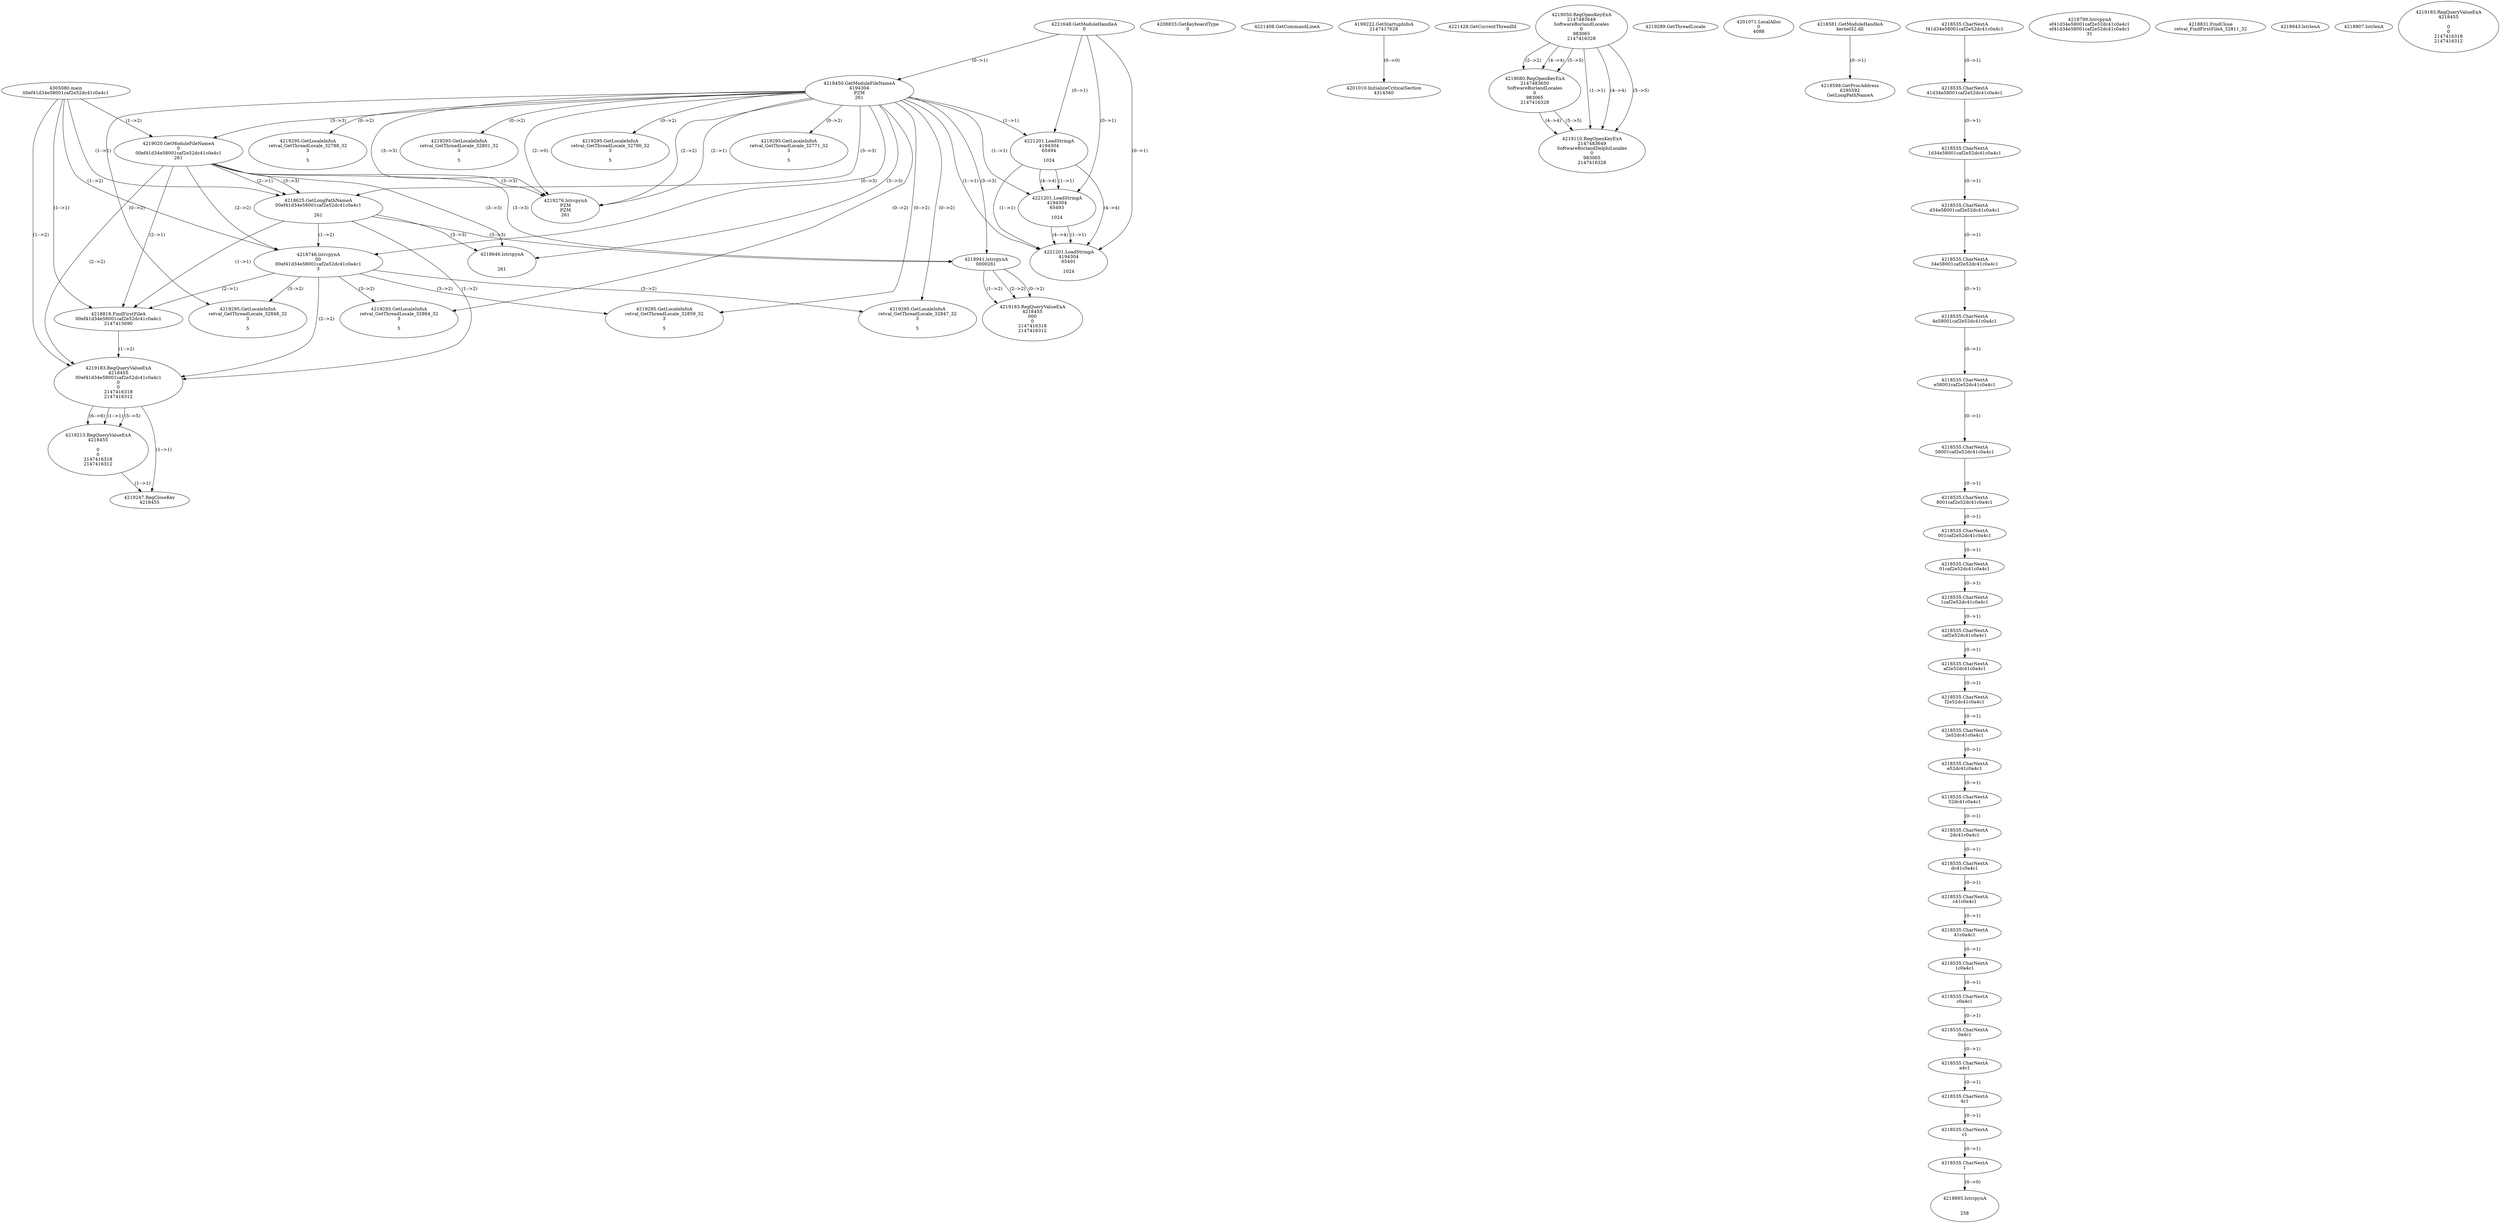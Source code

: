 // Global SCDG with merge call
digraph {
	0 [label="4305080.main
00ef41d34e58001caf2e52dc41c0a4c1"]
	1 [label="4221648.GetModuleHandleA
0"]
	2 [label="4208833.GetKeyboardType
0"]
	3 [label="4221408.GetCommandLineA
"]
	4 [label="4199222.GetStartupInfoA
2147417628"]
	5 [label="4221428.GetCurrentThreadId
"]
	6 [label="4218450.GetModuleFileNameA
4194304
PZM
261"]
	1 -> 6 [label="(0-->1)"]
	7 [label="4219020.GetModuleFileNameA
0
00ef41d34e58001caf2e52dc41c0a4c1
261"]
	0 -> 7 [label="(1-->2)"]
	6 -> 7 [label="(3-->3)"]
	8 [label="4219050.RegOpenKeyExA
2147483649
Software\Borland\Locales
0
983065
2147416328"]
	9 [label="4219080.RegOpenKeyExA
2147483650
Software\Borland\Locales
0
983065
2147416328"]
	8 -> 9 [label="(2-->2)"]
	8 -> 9 [label="(4-->4)"]
	8 -> 9 [label="(5-->5)"]
	10 [label="4219110.RegOpenKeyExA
2147483649
Software\Borland\Delphi\Locales
0
983065
2147416328"]
	8 -> 10 [label="(1-->1)"]
	8 -> 10 [label="(4-->4)"]
	9 -> 10 [label="(4-->4)"]
	8 -> 10 [label="(5-->5)"]
	9 -> 10 [label="(5-->5)"]
	11 [label="4219276.lstrcpynA
PZM
PZM
261"]
	6 -> 11 [label="(2-->1)"]
	6 -> 11 [label="(2-->2)"]
	6 -> 11 [label="(3-->3)"]
	7 -> 11 [label="(3-->3)"]
	6 -> 11 [label="(2-->0)"]
	12 [label="4219289.GetThreadLocale
"]
	13 [label="4219295.GetLocaleInfoA
retval_GetThreadLocale_32771_32
3

5"]
	6 -> 13 [label="(0-->2)"]
	14 [label="4221201.LoadStringA
4194304
65494

1024"]
	1 -> 14 [label="(0-->1)"]
	6 -> 14 [label="(1-->1)"]
	15 [label="4221201.LoadStringA
4194304
65493

1024"]
	1 -> 15 [label="(0-->1)"]
	6 -> 15 [label="(1-->1)"]
	14 -> 15 [label="(1-->1)"]
	14 -> 15 [label="(4-->4)"]
	16 [label="4201010.InitializeCriticalSection
4314560"]
	4 -> 16 [label="(0-->0)"]
	17 [label="4201071.LocalAlloc
0
4088"]
	18 [label="4218581.GetModuleHandleA
kernel32.dll"]
	19 [label="4218598.GetProcAddress
6295592
GetLongPathNameA"]
	18 -> 19 [label="(0-->1)"]
	20 [label="4218625.GetLongPathNameA
00ef41d34e58001caf2e52dc41c0a4c1

261"]
	0 -> 20 [label="(1-->1)"]
	7 -> 20 [label="(2-->1)"]
	6 -> 20 [label="(3-->3)"]
	7 -> 20 [label="(3-->3)"]
	21 [label="4218746.lstrcpynA
00
00ef41d34e58001caf2e52dc41c0a4c1
3"]
	0 -> 21 [label="(1-->2)"]
	7 -> 21 [label="(2-->2)"]
	20 -> 21 [label="(1-->2)"]
	6 -> 21 [label="(0-->3)"]
	22 [label="4218535.CharNextA
f41d34e58001caf2e52dc41c0a4c1"]
	23 [label="4218535.CharNextA
41d34e58001caf2e52dc41c0a4c1"]
	22 -> 23 [label="(0-->1)"]
	24 [label="4218535.CharNextA
1d34e58001caf2e52dc41c0a4c1"]
	23 -> 24 [label="(0-->1)"]
	25 [label="4218535.CharNextA
d34e58001caf2e52dc41c0a4c1"]
	24 -> 25 [label="(0-->1)"]
	26 [label="4218535.CharNextA
34e58001caf2e52dc41c0a4c1"]
	25 -> 26 [label="(0-->1)"]
	27 [label="4218535.CharNextA
4e58001caf2e52dc41c0a4c1"]
	26 -> 27 [label="(0-->1)"]
	28 [label="4218535.CharNextA
e58001caf2e52dc41c0a4c1"]
	27 -> 28 [label="(0-->1)"]
	29 [label="4218535.CharNextA
58001caf2e52dc41c0a4c1"]
	28 -> 29 [label="(0-->1)"]
	30 [label="4218535.CharNextA
8001caf2e52dc41c0a4c1"]
	29 -> 30 [label="(0-->1)"]
	31 [label="4218535.CharNextA
001caf2e52dc41c0a4c1"]
	30 -> 31 [label="(0-->1)"]
	32 [label="4218535.CharNextA
01caf2e52dc41c0a4c1"]
	31 -> 32 [label="(0-->1)"]
	33 [label="4218535.CharNextA
1caf2e52dc41c0a4c1"]
	32 -> 33 [label="(0-->1)"]
	34 [label="4218535.CharNextA
caf2e52dc41c0a4c1"]
	33 -> 34 [label="(0-->1)"]
	35 [label="4218535.CharNextA
af2e52dc41c0a4c1"]
	34 -> 35 [label="(0-->1)"]
	36 [label="4218535.CharNextA
f2e52dc41c0a4c1"]
	35 -> 36 [label="(0-->1)"]
	37 [label="4218535.CharNextA
2e52dc41c0a4c1"]
	36 -> 37 [label="(0-->1)"]
	38 [label="4218535.CharNextA
e52dc41c0a4c1"]
	37 -> 38 [label="(0-->1)"]
	39 [label="4218535.CharNextA
52dc41c0a4c1"]
	38 -> 39 [label="(0-->1)"]
	40 [label="4218535.CharNextA
2dc41c0a4c1"]
	39 -> 40 [label="(0-->1)"]
	41 [label="4218535.CharNextA
dc41c0a4c1"]
	40 -> 41 [label="(0-->1)"]
	42 [label="4218535.CharNextA
c41c0a4c1"]
	41 -> 42 [label="(0-->1)"]
	43 [label="4218535.CharNextA
41c0a4c1"]
	42 -> 43 [label="(0-->1)"]
	44 [label="4218535.CharNextA
1c0a4c1"]
	43 -> 44 [label="(0-->1)"]
	45 [label="4218535.CharNextA
c0a4c1"]
	44 -> 45 [label="(0-->1)"]
	46 [label="4218535.CharNextA
0a4c1"]
	45 -> 46 [label="(0-->1)"]
	47 [label="4218535.CharNextA
a4c1"]
	46 -> 47 [label="(0-->1)"]
	48 [label="4218535.CharNextA
4c1"]
	47 -> 48 [label="(0-->1)"]
	49 [label="4218535.CharNextA
c1"]
	48 -> 49 [label="(0-->1)"]
	50 [label="4218535.CharNextA
1"]
	49 -> 50 [label="(0-->1)"]
	51 [label="4218799.lstrcpynA
ef41d34e58001caf2e52dc41c0a4c1
ef41d34e58001caf2e52dc41c0a4c1
31"]
	52 [label="4218818.FindFirstFileA
00ef41d34e58001caf2e52dc41c0a4c1
2147415690"]
	0 -> 52 [label="(1-->1)"]
	7 -> 52 [label="(2-->1)"]
	20 -> 52 [label="(1-->1)"]
	21 -> 52 [label="(2-->1)"]
	53 [label="4219183.RegQueryValueExA
4218455
00ef41d34e58001caf2e52dc41c0a4c1
0
0
2147416318
2147416312"]
	0 -> 53 [label="(1-->2)"]
	7 -> 53 [label="(2-->2)"]
	20 -> 53 [label="(1-->2)"]
	21 -> 53 [label="(2-->2)"]
	52 -> 53 [label="(1-->2)"]
	54 [label="4219213.RegQueryValueExA
4218455

0
0
2147416318
2147416312"]
	53 -> 54 [label="(1-->1)"]
	53 -> 54 [label="(5-->5)"]
	53 -> 54 [label="(6-->6)"]
	55 [label="4219247.RegCloseKey
4218455"]
	53 -> 55 [label="(1-->1)"]
	54 -> 55 [label="(1-->1)"]
	56 [label="4219295.GetLocaleInfoA
retval_GetThreadLocale_32847_32
3

5"]
	6 -> 56 [label="(0-->2)"]
	21 -> 56 [label="(3-->2)"]
	57 [label="4218831.FindClose
retval_FindFirstFileA_32811_32"]
	58 [label="4218843.lstrlenA
"]
	59 [label="4218895.lstrcpynA


258"]
	50 -> 59 [label="(0-->0)"]
	60 [label="4218907.lstrlenA
"]
	61 [label="4218941.lstrcpynA
00\
00\
261"]
	6 -> 61 [label="(3-->3)"]
	7 -> 61 [label="(3-->3)"]
	20 -> 61 [label="(3-->3)"]
	62 [label="4219183.RegQueryValueExA
4218455
00\
0
0
2147416318
2147416312"]
	61 -> 62 [label="(1-->2)"]
	61 -> 62 [label="(2-->2)"]
	61 -> 62 [label="(0-->2)"]
	63 [label="4219295.GetLocaleInfoA
retval_GetThreadLocale_32864_32
3

5"]
	6 -> 63 [label="(0-->2)"]
	21 -> 63 [label="(3-->2)"]
	64 [label="4219295.GetLocaleInfoA
retval_GetThreadLocale_32859_32
3

5"]
	6 -> 64 [label="(0-->2)"]
	21 -> 64 [label="(3-->2)"]
	65 [label="4218646.lstrcpynA


261"]
	6 -> 65 [label="(3-->3)"]
	7 -> 65 [label="(3-->3)"]
	20 -> 65 [label="(3-->3)"]
	66 [label="4219183.RegQueryValueExA
4218455

0
0
2147416318
2147416312"]
	67 [label="4219295.GetLocaleInfoA
retval_GetThreadLocale_32788_32
3

5"]
	6 -> 67 [label="(0-->2)"]
	68 [label="4221201.LoadStringA
4194304
65491

1024"]
	1 -> 68 [label="(0-->1)"]
	6 -> 68 [label="(1-->1)"]
	14 -> 68 [label="(1-->1)"]
	15 -> 68 [label="(1-->1)"]
	14 -> 68 [label="(4-->4)"]
	15 -> 68 [label="(4-->4)"]
	69 [label="4219295.GetLocaleInfoA
retval_GetThreadLocale_32801_32
3

5"]
	6 -> 69 [label="(0-->2)"]
	70 [label="4219295.GetLocaleInfoA
retval_GetThreadLocale_32848_32
3

5"]
	6 -> 70 [label="(0-->2)"]
	21 -> 70 [label="(3-->2)"]
	71 [label="4219295.GetLocaleInfoA
retval_GetThreadLocale_32790_32
3

5"]
	6 -> 71 [label="(0-->2)"]
}
